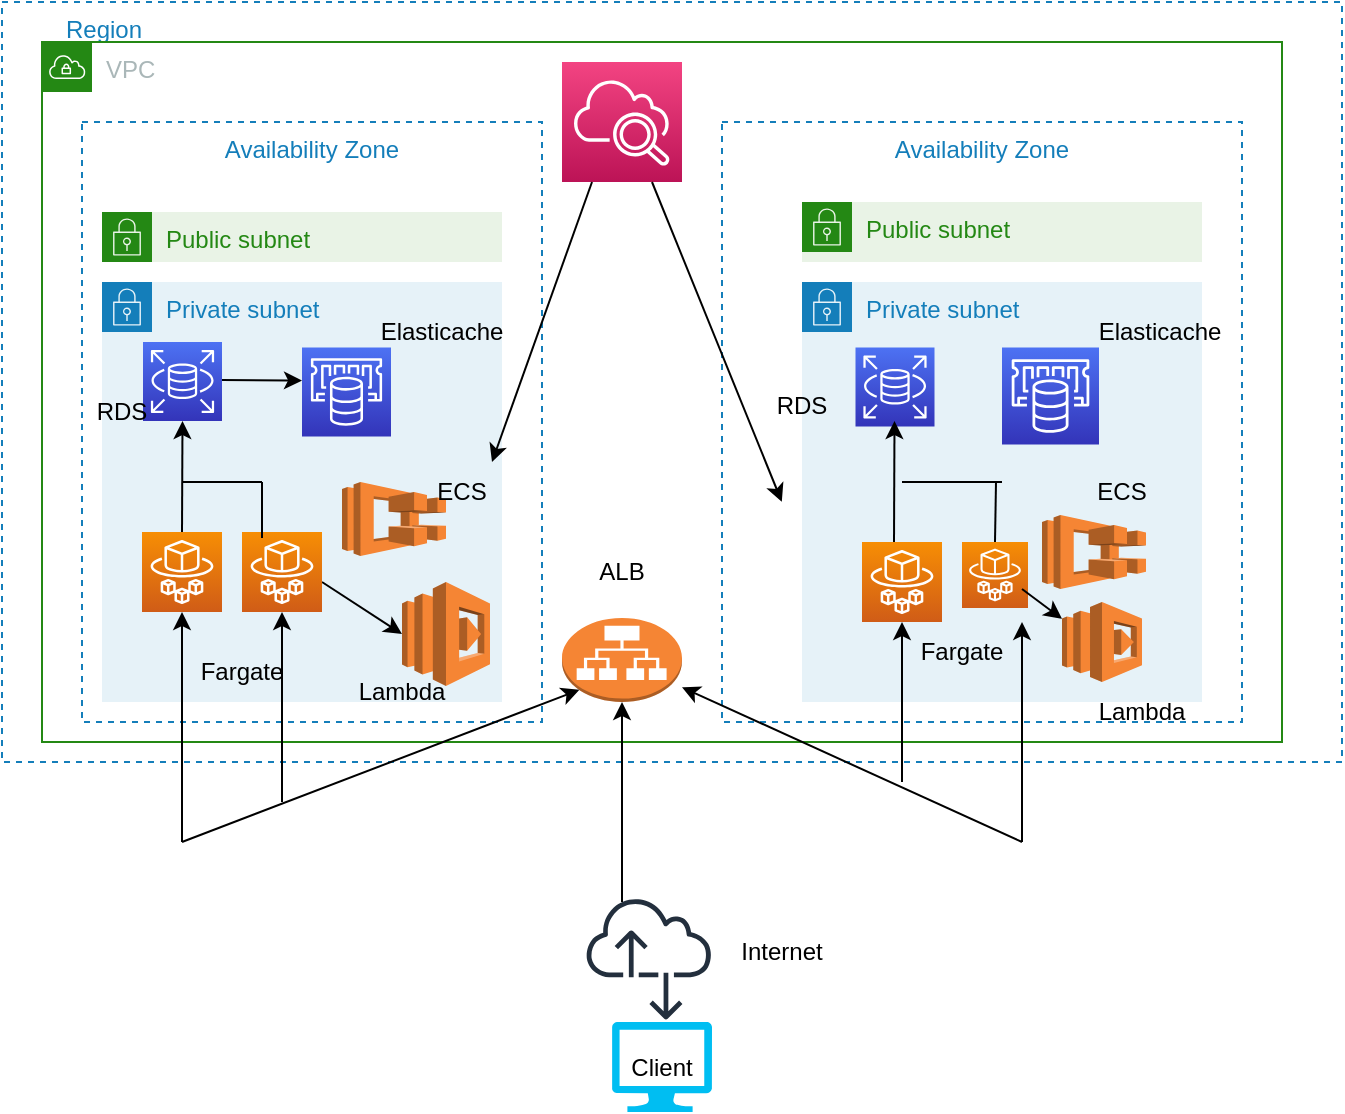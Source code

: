 <mxfile version="16.5.6" type="github"><diagram id="pVhhnxMKM2QqhEdTGyPi" name="Page-1"><mxGraphModel dx="994" dy="379" grid="1" gridSize="10" guides="1" tooltips="1" connect="1" arrows="1" fold="1" page="1" pageScale="1" pageWidth="700" pageHeight="1000" math="0" shadow="0"><root><mxCell id="0"/><mxCell id="1" parent="0"/><mxCell id="V_iwW__XcrFmSabZoZmK-1" value="Region" style="points=[[0,0],[0.25,0],[0.5,0],[0.75,0],[1,0],[1,0.25],[1,0.5],[1,0.75],[1,1],[0.75,1],[0.5,1],[0.25,1],[0,1],[0,0.75],[0,0.5],[0,0.25]];outlineConnect=0;gradientColor=none;html=1;whiteSpace=wrap;fontSize=12;fontStyle=0;container=1;pointerEvents=0;collapsible=0;recursiveResize=0;shape=mxgraph.aws4.group;grIcon=mxgraph.aws4.group_region.europe;strokeColor=#147EBA;fillColor=none;verticalAlign=top;align=left;spacingLeft=30;fontColor=#147EBA;dashed=1;" vertex="1" parent="1"><mxGeometry x="20" y="20" width="670" height="380" as="geometry"/></mxCell><mxCell id="V_iwW__XcrFmSabZoZmK-2" value="VPC" style="points=[[0,0],[0.25,0],[0.5,0],[0.75,0],[1,0],[1,0.25],[1,0.5],[1,0.75],[1,1],[0.75,1],[0.5,1],[0.25,1],[0,1],[0,0.75],[0,0.5],[0,0.25]];outlineConnect=0;gradientColor=none;html=1;whiteSpace=wrap;fontSize=12;fontStyle=0;container=1;pointerEvents=0;collapsible=0;recursiveResize=0;shape=mxgraph.aws4.group;grIcon=mxgraph.aws4.group_vpc;strokeColor=#248814;fillColor=none;verticalAlign=top;align=left;spacingLeft=30;fontColor=#AAB7B8;dashed=0;" vertex="1" parent="V_iwW__XcrFmSabZoZmK-1"><mxGeometry x="20" y="20" width="620" height="350" as="geometry"/></mxCell><object label="Availability Zone" id="V_iwW__XcrFmSabZoZmK-3"><mxCell style="fillColor=none;strokeColor=#147EBA;dashed=1;verticalAlign=top;fontStyle=0;fontColor=#147EBA;" vertex="1" parent="V_iwW__XcrFmSabZoZmK-2"><mxGeometry x="20" y="40" width="230" height="300" as="geometry"/></mxCell></object><mxCell id="V_iwW__XcrFmSabZoZmK-4" value="Availability Zone" style="fillColor=none;strokeColor=#147EBA;dashed=1;verticalAlign=top;fontStyle=0;fontColor=#147EBA;" vertex="1" parent="V_iwW__XcrFmSabZoZmK-2"><mxGeometry x="340" y="40" width="260" height="300" as="geometry"/></mxCell><mxCell id="V_iwW__XcrFmSabZoZmK-5" value="Public subnet" style="points=[[0,0],[0.25,0],[0.5,0],[0.75,0],[1,0],[1,0.25],[1,0.5],[1,0.75],[1,1],[0.75,1],[0.5,1],[0.25,1],[0,1],[0,0.75],[0,0.5],[0,0.25]];outlineConnect=0;gradientColor=none;html=1;whiteSpace=wrap;fontSize=12;fontStyle=0;container=1;pointerEvents=0;collapsible=0;recursiveResize=0;shape=mxgraph.aws4.group;grIcon=mxgraph.aws4.group_security_group;grStroke=0;strokeColor=#248814;fillColor=#E9F3E6;verticalAlign=top;align=left;spacingLeft=30;fontColor=#248814;dashed=0;" vertex="1" parent="V_iwW__XcrFmSabZoZmK-2"><mxGeometry x="30" y="85" width="200" height="25" as="geometry"/></mxCell><mxCell id="V_iwW__XcrFmSabZoZmK-6" value="Public subnet" style="points=[[0,0],[0.25,0],[0.5,0],[0.75,0],[1,0],[1,0.25],[1,0.5],[1,0.75],[1,1],[0.75,1],[0.5,1],[0.25,1],[0,1],[0,0.75],[0,0.5],[0,0.25]];outlineConnect=0;gradientColor=none;html=1;whiteSpace=wrap;fontSize=12;fontStyle=0;container=1;pointerEvents=0;collapsible=0;recursiveResize=0;shape=mxgraph.aws4.group;grIcon=mxgraph.aws4.group_security_group;grStroke=0;strokeColor=#248814;fillColor=#E9F3E6;verticalAlign=top;align=left;spacingLeft=30;fontColor=#248814;dashed=0;" vertex="1" parent="V_iwW__XcrFmSabZoZmK-2"><mxGeometry x="380" y="80" width="200" height="30" as="geometry"/></mxCell><mxCell id="V_iwW__XcrFmSabZoZmK-79" value="" style="endArrow=classic;html=1;rounded=0;" edge="1" parent="V_iwW__XcrFmSabZoZmK-6"><mxGeometry width="50" height="50" relative="1" as="geometry"><mxPoint x="42.75" y="139.75" as="sourcePoint"/><mxPoint x="42.75" y="79.75" as="targetPoint"/></mxGeometry></mxCell><mxCell id="V_iwW__XcrFmSabZoZmK-84" value="" style="endArrow=none;html=1;rounded=0;" edge="1" parent="V_iwW__XcrFmSabZoZmK-6"><mxGeometry width="50" height="50" relative="1" as="geometry"><mxPoint x="40" y="110" as="sourcePoint"/><mxPoint x="90" y="110" as="targetPoint"/></mxGeometry></mxCell><mxCell id="V_iwW__XcrFmSabZoZmK-87" value="" style="endArrow=none;html=1;rounded=0;" edge="1" parent="V_iwW__XcrFmSabZoZmK-6"><mxGeometry width="50" height="50" relative="1" as="geometry"><mxPoint x="89.5" y="150" as="sourcePoint"/><mxPoint x="90" y="110" as="targetPoint"/></mxGeometry></mxCell><mxCell id="V_iwW__XcrFmSabZoZmK-9" value="Private subnet" style="points=[[0,0],[0.25,0],[0.5,0],[0.75,0],[1,0],[1,0.25],[1,0.5],[1,0.75],[1,1],[0.75,1],[0.5,1],[0.25,1],[0,1],[0,0.75],[0,0.5],[0,0.25]];outlineConnect=0;gradientColor=none;html=1;whiteSpace=wrap;fontSize=12;fontStyle=0;container=0;pointerEvents=0;collapsible=0;recursiveResize=0;shape=mxgraph.aws4.group;grIcon=mxgraph.aws4.group_security_group;grStroke=0;strokeColor=#147EBA;fillColor=#E6F2F8;verticalAlign=top;align=left;spacingLeft=30;fontColor=#147EBA;dashed=0;" vertex="1" parent="V_iwW__XcrFmSabZoZmK-2"><mxGeometry x="30" y="120" width="200" height="210" as="geometry"/></mxCell><mxCell id="V_iwW__XcrFmSabZoZmK-11" value="Private subnet" style="points=[[0,0],[0.25,0],[0.5,0],[0.75,0],[1,0],[1,0.25],[1,0.5],[1,0.75],[1,1],[0.75,1],[0.5,1],[0.25,1],[0,1],[0,0.75],[0,0.5],[0,0.25]];outlineConnect=0;gradientColor=none;html=1;whiteSpace=wrap;fontSize=12;fontStyle=0;container=0;pointerEvents=0;collapsible=0;recursiveResize=0;shape=mxgraph.aws4.group;grIcon=mxgraph.aws4.group_security_group;grStroke=0;strokeColor=#147EBA;fillColor=#E6F2F8;verticalAlign=top;align=left;spacingLeft=30;fontColor=#147EBA;dashed=0;" vertex="1" parent="V_iwW__XcrFmSabZoZmK-2"><mxGeometry x="380" y="120" width="200" height="210" as="geometry"/></mxCell><mxCell id="V_iwW__XcrFmSabZoZmK-39" value="" style="endArrow=classic;html=1;rounded=0;entryX=0;entryY=0;entryDx=0;entryDy=0;" edge="1" parent="V_iwW__XcrFmSabZoZmK-2" target="V_iwW__XcrFmSabZoZmK-91"><mxGeometry width="50" height="50" relative="1" as="geometry"><mxPoint x="430" y="370" as="sourcePoint"/><mxPoint x="440" y="320" as="targetPoint"/></mxGeometry></mxCell><mxCell id="V_iwW__XcrFmSabZoZmK-40" value="" style="endArrow=classic;html=1;rounded=0;entryX=1;entryY=0;entryDx=0;entryDy=0;" edge="1" parent="V_iwW__XcrFmSabZoZmK-2" target="V_iwW__XcrFmSabZoZmK-91"><mxGeometry width="50" height="50" relative="1" as="geometry"><mxPoint x="490" y="400" as="sourcePoint"/><mxPoint x="490" y="320" as="targetPoint"/></mxGeometry></mxCell><mxCell id="V_iwW__XcrFmSabZoZmK-97" value="" style="sketch=0;points=[[0,0,0],[0.25,0,0],[0.5,0,0],[0.75,0,0],[1,0,0],[0,1,0],[0.25,1,0],[0.5,1,0],[0.75,1,0],[1,1,0],[0,0.25,0],[0,0.5,0],[0,0.75,0],[1,0.25,0],[1,0.5,0],[1,0.75,0]];points=[[0,0,0],[0.25,0,0],[0.5,0,0],[0.75,0,0],[1,0,0],[0,1,0],[0.25,1,0],[0.5,1,0],[0.75,1,0],[1,1,0],[0,0.25,0],[0,0.5,0],[0,0.75,0],[1,0.25,0],[1,0.5,0],[1,0.75,0]];outlineConnect=0;fontColor=#232F3E;gradientColor=#F34482;gradientDirection=north;fillColor=#BC1356;strokeColor=#ffffff;dashed=0;verticalLabelPosition=bottom;verticalAlign=top;align=center;html=1;fontSize=12;fontStyle=0;aspect=fixed;shape=mxgraph.aws4.resourceIcon;resIcon=mxgraph.aws4.cloudwatch_2;" vertex="1" parent="V_iwW__XcrFmSabZoZmK-2"><mxGeometry x="260" y="10" width="60" height="60" as="geometry"/></mxCell><mxCell id="V_iwW__XcrFmSabZoZmK-49" value="" style="outlineConnect=0;dashed=0;verticalLabelPosition=bottom;verticalAlign=top;align=center;html=1;shape=mxgraph.aws3.ecs;fillColor=#F58534;gradientColor=none;" vertex="1" parent="V_iwW__XcrFmSabZoZmK-2"><mxGeometry x="150" y="220" width="52" height="37" as="geometry"/></mxCell><mxCell id="V_iwW__XcrFmSabZoZmK-88" value="ECS" style="text;html=1;strokeColor=none;fillColor=none;align=center;verticalAlign=middle;whiteSpace=wrap;rounded=0;" vertex="1" parent="V_iwW__XcrFmSabZoZmK-2"><mxGeometry x="180" y="210" width="60" height="30" as="geometry"/></mxCell><mxCell id="V_iwW__XcrFmSabZoZmK-99" value="" style="outlineConnect=0;dashed=0;verticalLabelPosition=bottom;verticalAlign=top;align=center;html=1;shape=mxgraph.aws3.lambda;fillColor=#F58534;gradientColor=none;" vertex="1" parent="V_iwW__XcrFmSabZoZmK-2"><mxGeometry x="510" y="280" width="40" height="40" as="geometry"/></mxCell><mxCell id="V_iwW__XcrFmSabZoZmK-139" value="" style="endArrow=classic;html=1;rounded=0;entryX=0;entryY=0.5;entryDx=0;entryDy=0;entryPerimeter=0;" edge="1" parent="V_iwW__XcrFmSabZoZmK-2" target="V_iwW__XcrFmSabZoZmK-138"><mxGeometry width="50" height="50" relative="1" as="geometry"><mxPoint x="140" y="270" as="sourcePoint"/><mxPoint x="190" y="220" as="targetPoint"/></mxGeometry></mxCell><mxCell id="V_iwW__XcrFmSabZoZmK-144" value="" style="endArrow=classic;html=1;rounded=0;exitX=0.75;exitY=1;exitDx=0;exitDy=0;exitPerimeter=0;entryX=0.115;entryY=0.633;entryDx=0;entryDy=0;entryPerimeter=0;" edge="1" parent="V_iwW__XcrFmSabZoZmK-2" source="V_iwW__XcrFmSabZoZmK-97" target="V_iwW__XcrFmSabZoZmK-4"><mxGeometry width="50" height="50" relative="1" as="geometry"><mxPoint x="240" y="210" as="sourcePoint"/><mxPoint x="290" y="160" as="targetPoint"/></mxGeometry></mxCell><mxCell id="V_iwW__XcrFmSabZoZmK-145" value="" style="endArrow=classic;html=1;rounded=0;exitX=0.25;exitY=1;exitDx=0;exitDy=0;exitPerimeter=0;entryX=0.75;entryY=0;entryDx=0;entryDy=0;" edge="1" parent="V_iwW__XcrFmSabZoZmK-2" source="V_iwW__XcrFmSabZoZmK-97" target="V_iwW__XcrFmSabZoZmK-88"><mxGeometry width="50" height="50" relative="1" as="geometry"><mxPoint x="281" y="90" as="sourcePoint"/><mxPoint x="338.62" y="220" as="targetPoint"/></mxGeometry></mxCell><mxCell id="V_iwW__XcrFmSabZoZmK-18" value="" style="outlineConnect=0;dashed=0;verticalLabelPosition=bottom;verticalAlign=top;align=center;html=1;shape=mxgraph.aws3.application_load_balancer;fillColor=#F58534;gradientColor=none;" vertex="1" parent="V_iwW__XcrFmSabZoZmK-2"><mxGeometry x="260" y="288" width="60" height="42" as="geometry"/></mxCell><mxCell id="V_iwW__XcrFmSabZoZmK-19" value="ALB&lt;br&gt;" style="text;html=1;strokeColor=none;fillColor=none;align=center;verticalAlign=middle;whiteSpace=wrap;rounded=0;" vertex="1" parent="V_iwW__XcrFmSabZoZmK-2"><mxGeometry x="260" y="250" width="60" height="30" as="geometry"/></mxCell><mxCell id="V_iwW__XcrFmSabZoZmK-21" value="" style="sketch=0;points=[[0,0,0],[0.25,0,0],[0.5,0,0],[0.75,0,0],[1,0,0],[0,1,0],[0.25,1,0],[0.5,1,0],[0.75,1,0],[1,1,0],[0,0.25,0],[0,0.5,0],[0,0.75,0],[1,0.25,0],[1,0.5,0],[1,0.75,0]];outlineConnect=0;fontColor=#232F3E;gradientColor=#F78E04;gradientDirection=north;fillColor=#D05C17;strokeColor=#ffffff;dashed=0;verticalLabelPosition=bottom;verticalAlign=top;align=center;html=1;fontSize=12;fontStyle=0;aspect=fixed;shape=mxgraph.aws4.resourceIcon;resIcon=mxgraph.aws4.fargate;" vertex="1" parent="V_iwW__XcrFmSabZoZmK-2"><mxGeometry x="50" y="245" width="40" height="40" as="geometry"/></mxCell><mxCell id="V_iwW__XcrFmSabZoZmK-23" value="" style="sketch=0;points=[[0,0,0],[0.25,0,0],[0.5,0,0],[0.75,0,0],[1,0,0],[0,1,0],[0.25,1,0],[0.5,1,0],[0.75,1,0],[1,1,0],[0,0.25,0],[0,0.5,0],[0,0.75,0],[1,0.25,0],[1,0.5,0],[1,0.75,0]];outlineConnect=0;fontColor=#232F3E;gradientColor=#F78E04;gradientDirection=north;fillColor=#D05C17;strokeColor=#ffffff;dashed=0;verticalLabelPosition=bottom;verticalAlign=top;align=center;html=1;fontSize=12;fontStyle=0;aspect=fixed;shape=mxgraph.aws4.resourceIcon;resIcon=mxgraph.aws4.fargate;" vertex="1" parent="V_iwW__XcrFmSabZoZmK-2"><mxGeometry x="100" y="245" width="40" height="40" as="geometry"/></mxCell><mxCell id="V_iwW__XcrFmSabZoZmK-38" value="" style="endArrow=classic;html=1;rounded=0;entryX=0.5;entryY=1;entryDx=0;entryDy=0;entryPerimeter=0;" edge="1" parent="V_iwW__XcrFmSabZoZmK-2" target="V_iwW__XcrFmSabZoZmK-23"><mxGeometry width="50" height="50" relative="1" as="geometry"><mxPoint x="120" y="380" as="sourcePoint"/><mxPoint x="120" y="300" as="targetPoint"/></mxGeometry></mxCell><mxCell id="V_iwW__XcrFmSabZoZmK-85" value="" style="endArrow=none;html=1;rounded=0;" edge="1" parent="V_iwW__XcrFmSabZoZmK-2"><mxGeometry width="50" height="50" relative="1" as="geometry"><mxPoint x="110" y="248" as="sourcePoint"/><mxPoint x="110" y="220" as="targetPoint"/></mxGeometry></mxCell><mxCell id="V_iwW__XcrFmSabZoZmK-90" value="Fargate" style="text;html=1;strokeColor=none;fillColor=none;align=center;verticalAlign=middle;whiteSpace=wrap;rounded=0;" vertex="1" parent="V_iwW__XcrFmSabZoZmK-2"><mxGeometry x="70" y="300" width="60" height="30" as="geometry"/></mxCell><mxCell id="V_iwW__XcrFmSabZoZmK-142" value="Lambda&lt;br&gt;" style="text;html=1;strokeColor=none;fillColor=none;align=center;verticalAlign=middle;whiteSpace=wrap;rounded=0;" vertex="1" parent="V_iwW__XcrFmSabZoZmK-2"><mxGeometry x="150" y="320" width="60" height="10" as="geometry"/></mxCell><mxCell id="V_iwW__XcrFmSabZoZmK-73" value="" style="sketch=0;points=[[0,0,0],[0.25,0,0],[0.5,0,0],[0.75,0,0],[1,0,0],[0,1,0],[0.25,1,0],[0.5,1,0],[0.75,1,0],[1,1,0],[0,0.25,0],[0,0.5,0],[0,0.75,0],[1,0.25,0],[1,0.5,0],[1,0.75,0]];outlineConnect=0;fontColor=#232F3E;gradientColor=#4D72F3;gradientDirection=north;fillColor=#3334B9;strokeColor=#ffffff;dashed=0;verticalLabelPosition=bottom;verticalAlign=top;align=center;html=1;fontSize=12;fontStyle=0;aspect=fixed;shape=mxgraph.aws4.resourceIcon;resIcon=mxgraph.aws4.rds;" vertex="1" parent="V_iwW__XcrFmSabZoZmK-2"><mxGeometry x="50.5" y="150" width="39.5" height="39.5" as="geometry"/></mxCell><mxCell id="V_iwW__XcrFmSabZoZmK-78" value="" style="endArrow=classic;html=1;rounded=0;exitX=0.5;exitY=0;exitDx=0;exitDy=0;exitPerimeter=0;entryX=0.5;entryY=1;entryDx=0;entryDy=0;entryPerimeter=0;" edge="1" parent="V_iwW__XcrFmSabZoZmK-2" source="V_iwW__XcrFmSabZoZmK-21" target="V_iwW__XcrFmSabZoZmK-73"><mxGeometry width="50" height="50" relative="1" as="geometry"><mxPoint x="60" y="212.25" as="sourcePoint"/><mxPoint x="80" y="182.25" as="targetPoint"/></mxGeometry></mxCell><mxCell id="V_iwW__XcrFmSabZoZmK-53" value="" style="sketch=0;points=[[0,0,0],[0.25,0,0],[0.5,0,0],[0.75,0,0],[1,0,0],[0,1,0],[0.25,1,0],[0.5,1,0],[0.75,1,0],[1,1,0],[0,0.25,0],[0,0.5,0],[0,0.75,0],[1,0.25,0],[1,0.5,0],[1,0.75,0]];outlineConnect=0;fontColor=#232F3E;gradientColor=#4D72F3;gradientDirection=north;fillColor=#3334B9;strokeColor=#ffffff;dashed=0;verticalLabelPosition=bottom;verticalAlign=top;align=center;html=1;fontSize=12;fontStyle=0;aspect=fixed;shape=mxgraph.aws4.resourceIcon;resIcon=mxgraph.aws4.elasticache;" vertex="1" parent="V_iwW__XcrFmSabZoZmK-2"><mxGeometry x="130" y="152.75" width="44.5" height="44.5" as="geometry"/></mxCell><mxCell id="V_iwW__XcrFmSabZoZmK-155" value="" style="endArrow=classic;html=1;rounded=0;" edge="1" parent="V_iwW__XcrFmSabZoZmK-2"><mxGeometry width="50" height="50" relative="1" as="geometry"><mxPoint x="90" y="169" as="sourcePoint"/><mxPoint x="130" y="169.25" as="targetPoint"/><Array as="points"/></mxGeometry></mxCell><mxCell id="V_iwW__XcrFmSabZoZmK-156" value="RDS" style="text;html=1;strokeColor=none;fillColor=none;align=center;verticalAlign=middle;whiteSpace=wrap;rounded=0;" vertex="1" parent="V_iwW__XcrFmSabZoZmK-2"><mxGeometry x="350" y="167.25" width="60" height="30" as="geometry"/></mxCell><mxCell id="V_iwW__XcrFmSabZoZmK-157" value="Elasticache" style="text;html=1;strokeColor=none;fillColor=none;align=center;verticalAlign=middle;whiteSpace=wrap;rounded=0;" vertex="1" parent="V_iwW__XcrFmSabZoZmK-2"><mxGeometry x="170" y="129.5" width="60" height="30" as="geometry"/></mxCell><mxCell id="V_iwW__XcrFmSabZoZmK-34" value="" style="sketch=0;points=[[0,0,0],[0.25,0,0],[0.5,0,0],[0.75,0,0],[1,0,0],[0,1,0],[0.25,1,0],[0.5,1,0],[0.75,1,0],[1,1,0],[0,0.25,0],[0,0.5,0],[0,0.75,0],[1,0.25,0],[1,0.5,0],[1,0.75,0]];outlineConnect=0;fontColor=#232F3E;gradientColor=#F78E04;gradientDirection=north;fillColor=#D05C17;strokeColor=#ffffff;dashed=0;verticalLabelPosition=bottom;verticalAlign=top;align=center;html=1;fontSize=12;fontStyle=0;aspect=fixed;shape=mxgraph.aws4.resourceIcon;resIcon=mxgraph.aws4.fargate;" vertex="1" parent="V_iwW__XcrFmSabZoZmK-2"><mxGeometry x="410" y="250" width="40" height="40" as="geometry"/></mxCell><mxCell id="V_iwW__XcrFmSabZoZmK-35" value="" style="sketch=0;points=[[0,0,0],[0.25,0,0],[0.5,0,0],[0.75,0,0],[1,0,0],[0,1,0],[0.25,1,0],[0.5,1,0],[0.75,1,0],[1,1,0],[0,0.25,0],[0,0.5,0],[0,0.75,0],[1,0.25,0],[1,0.5,0],[1,0.75,0]];outlineConnect=0;fontColor=#232F3E;gradientColor=#F78E04;gradientDirection=north;fillColor=#D05C17;strokeColor=#ffffff;dashed=0;verticalLabelPosition=bottom;verticalAlign=top;align=center;html=1;fontSize=12;fontStyle=0;aspect=fixed;shape=mxgraph.aws4.resourceIcon;resIcon=mxgraph.aws4.fargate;" vertex="1" parent="V_iwW__XcrFmSabZoZmK-2"><mxGeometry x="460" y="250" width="33" height="33" as="geometry"/></mxCell><mxCell id="V_iwW__XcrFmSabZoZmK-50" value="" style="outlineConnect=0;dashed=0;verticalLabelPosition=bottom;verticalAlign=top;align=center;html=1;shape=mxgraph.aws3.ecs;fillColor=#F58534;gradientColor=none;" vertex="1" parent="V_iwW__XcrFmSabZoZmK-2"><mxGeometry x="500" y="236.5" width="52" height="37" as="geometry"/></mxCell><mxCell id="V_iwW__XcrFmSabZoZmK-89" value="ECS" style="text;html=1;strokeColor=none;fillColor=none;align=center;verticalAlign=middle;whiteSpace=wrap;rounded=0;" vertex="1" parent="V_iwW__XcrFmSabZoZmK-2"><mxGeometry x="510" y="210" width="60" height="30" as="geometry"/></mxCell><mxCell id="V_iwW__XcrFmSabZoZmK-91" value="Fargate" style="text;html=1;strokeColor=none;fillColor=none;align=center;verticalAlign=middle;whiteSpace=wrap;rounded=0;" vertex="1" parent="V_iwW__XcrFmSabZoZmK-2"><mxGeometry x="430" y="290" width="60" height="30" as="geometry"/></mxCell><mxCell id="V_iwW__XcrFmSabZoZmK-141" value="" style="endArrow=classic;html=1;rounded=0;entryX=0;entryY=0.21;entryDx=0;entryDy=0;entryPerimeter=0;" edge="1" parent="V_iwW__XcrFmSabZoZmK-2" target="V_iwW__XcrFmSabZoZmK-99"><mxGeometry width="50" height="50" relative="1" as="geometry"><mxPoint x="490" y="273.5" as="sourcePoint"/><mxPoint x="530" y="299.5" as="targetPoint"/></mxGeometry></mxCell><mxCell id="V_iwW__XcrFmSabZoZmK-143" value="Lambda&lt;br&gt;" style="text;html=1;strokeColor=none;fillColor=none;align=center;verticalAlign=middle;whiteSpace=wrap;rounded=0;" vertex="1" parent="V_iwW__XcrFmSabZoZmK-2"><mxGeometry x="520" y="330" width="60" height="10" as="geometry"/></mxCell><mxCell id="V_iwW__XcrFmSabZoZmK-52" value="" style="sketch=0;points=[[0,0,0],[0.25,0,0],[0.5,0,0],[0.75,0,0],[1,0,0],[0,1,0],[0.25,1,0],[0.5,1,0],[0.75,1,0],[1,1,0],[0,0.25,0],[0,0.5,0],[0,0.75,0],[1,0.25,0],[1,0.5,0],[1,0.75,0]];outlineConnect=0;fontColor=#232F3E;gradientColor=#4D72F3;gradientDirection=north;fillColor=#3334B9;strokeColor=#ffffff;dashed=0;verticalLabelPosition=bottom;verticalAlign=top;align=center;html=1;fontSize=12;fontStyle=0;aspect=fixed;shape=mxgraph.aws4.resourceIcon;resIcon=mxgraph.aws4.rds;" vertex="1" parent="V_iwW__XcrFmSabZoZmK-2"><mxGeometry x="406.75" y="152.75" width="39.5" height="39.5" as="geometry"/></mxCell><mxCell id="V_iwW__XcrFmSabZoZmK-75" value="" style="sketch=0;points=[[0,0,0],[0.25,0,0],[0.5,0,0],[0.75,0,0],[1,0,0],[0,1,0],[0.25,1,0],[0.5,1,0],[0.75,1,0],[1,1,0],[0,0.25,0],[0,0.5,0],[0,0.75,0],[1,0.25,0],[1,0.5,0],[1,0.75,0]];outlineConnect=0;fontColor=#232F3E;gradientColor=#4D72F3;gradientDirection=north;fillColor=#3334B9;strokeColor=#ffffff;dashed=0;verticalLabelPosition=bottom;verticalAlign=top;align=center;html=1;fontSize=12;fontStyle=0;aspect=fixed;shape=mxgraph.aws4.resourceIcon;resIcon=mxgraph.aws4.elasticache;" vertex="1" parent="V_iwW__XcrFmSabZoZmK-2"><mxGeometry x="480" y="152.75" width="48.5" height="48.5" as="geometry"/></mxCell><mxCell id="V_iwW__XcrFmSabZoZmK-158" value="Elasticache" style="text;html=1;strokeColor=none;fillColor=none;align=center;verticalAlign=middle;whiteSpace=wrap;rounded=0;" vertex="1" parent="V_iwW__XcrFmSabZoZmK-2"><mxGeometry x="528.5" y="129.5" width="60" height="30" as="geometry"/></mxCell><mxCell id="V_iwW__XcrFmSabZoZmK-162" value="" style="endArrow=classic;html=1;rounded=0;entryX=0.5;entryY=1;entryDx=0;entryDy=0;entryPerimeter=0;" edge="1" parent="V_iwW__XcrFmSabZoZmK-2"><mxGeometry width="50" height="50" relative="1" as="geometry"><mxPoint x="426" y="250" as="sourcePoint"/><mxPoint x="426.25" y="189.5" as="targetPoint"/></mxGeometry></mxCell><mxCell id="V_iwW__XcrFmSabZoZmK-164" value="" style="endArrow=none;html=1;rounded=0;" edge="1" parent="V_iwW__XcrFmSabZoZmK-2"><mxGeometry width="50" height="50" relative="1" as="geometry"><mxPoint x="430" y="220" as="sourcePoint"/><mxPoint x="480" y="220" as="targetPoint"/></mxGeometry></mxCell><mxCell id="V_iwW__XcrFmSabZoZmK-12" value="" style="verticalLabelPosition=bottom;html=1;verticalAlign=top;align=center;strokeColor=none;fillColor=#00BEF2;shape=mxgraph.azure.computer;pointerEvents=1;" vertex="1" parent="1"><mxGeometry x="325" y="530" width="50" height="45" as="geometry"/></mxCell><mxCell id="V_iwW__XcrFmSabZoZmK-13" value="&lt;br&gt;Client" style="text;html=1;strokeColor=none;fillColor=none;align=center;verticalAlign=middle;whiteSpace=wrap;rounded=0;" vertex="1" parent="1"><mxGeometry x="320" y="530" width="60" height="30" as="geometry"/></mxCell><mxCell id="V_iwW__XcrFmSabZoZmK-14" value="" style="sketch=0;outlineConnect=0;fontColor=#232F3E;gradientColor=none;fillColor=#232F3D;strokeColor=none;dashed=0;verticalLabelPosition=bottom;verticalAlign=top;align=center;html=1;fontSize=12;fontStyle=0;aspect=fixed;pointerEvents=1;shape=mxgraph.aws4.internet_alt2;" vertex="1" parent="1"><mxGeometry x="312" y="467" width="63" height="63" as="geometry"/></mxCell><mxCell id="V_iwW__XcrFmSabZoZmK-15" value="Internet" style="text;html=1;strokeColor=none;fillColor=none;align=center;verticalAlign=middle;whiteSpace=wrap;rounded=0;" vertex="1" parent="1"><mxGeometry x="380" y="480" width="60" height="30" as="geometry"/></mxCell><mxCell id="V_iwW__XcrFmSabZoZmK-20" value="" style="endArrow=classic;html=1;rounded=0;" edge="1" parent="1" target="V_iwW__XcrFmSabZoZmK-18"><mxGeometry width="50" height="50" relative="1" as="geometry"><mxPoint x="330" y="470" as="sourcePoint"/><mxPoint x="343" y="400" as="targetPoint"/></mxGeometry></mxCell><mxCell id="V_iwW__XcrFmSabZoZmK-37" value="" style="endArrow=classic;html=1;rounded=0;entryX=0.5;entryY=1;entryDx=0;entryDy=0;entryPerimeter=0;" edge="1" parent="1" target="V_iwW__XcrFmSabZoZmK-21"><mxGeometry width="50" height="50" relative="1" as="geometry"><mxPoint x="110" y="440" as="sourcePoint"/><mxPoint x="120" y="460" as="targetPoint"/></mxGeometry></mxCell><mxCell id="V_iwW__XcrFmSabZoZmK-47" value="" style="endArrow=classic;html=1;rounded=0;entryX=0.145;entryY=0.855;entryDx=0;entryDy=0;entryPerimeter=0;" edge="1" parent="1" target="V_iwW__XcrFmSabZoZmK-18"><mxGeometry width="50" height="50" relative="1" as="geometry"><mxPoint x="110" y="440" as="sourcePoint"/><mxPoint x="310" y="440" as="targetPoint"/></mxGeometry></mxCell><mxCell id="V_iwW__XcrFmSabZoZmK-48" value="" style="endArrow=classic;html=1;rounded=0;" edge="1" parent="1" target="V_iwW__XcrFmSabZoZmK-18"><mxGeometry width="50" height="50" relative="1" as="geometry"><mxPoint x="530" y="440" as="sourcePoint"/><mxPoint x="370" y="440" as="targetPoint"/></mxGeometry></mxCell><mxCell id="V_iwW__XcrFmSabZoZmK-81" value="" style="endArrow=none;html=1;rounded=0;" edge="1" parent="1"><mxGeometry width="50" height="50" relative="1" as="geometry"><mxPoint x="110" y="260" as="sourcePoint"/><mxPoint x="150" y="260" as="targetPoint"/></mxGeometry></mxCell><mxCell id="V_iwW__XcrFmSabZoZmK-138" value="" style="outlineConnect=0;dashed=0;verticalLabelPosition=bottom;verticalAlign=top;align=center;html=1;shape=mxgraph.aws3.lambda;fillColor=#F58534;gradientColor=none;" vertex="1" parent="1"><mxGeometry x="220" y="310" width="44" height="52" as="geometry"/></mxCell><mxCell id="V_iwW__XcrFmSabZoZmK-160" value="RDS" style="text;html=1;strokeColor=none;fillColor=none;align=center;verticalAlign=middle;whiteSpace=wrap;rounded=0;" vertex="1" parent="1"><mxGeometry x="50" y="209.5" width="60" height="30" as="geometry"/></mxCell><mxCell id="V_iwW__XcrFmSabZoZmK-166" value="" style="endArrow=none;html=1;rounded=0;entryX=0.5;entryY=0;entryDx=0;entryDy=0;entryPerimeter=0;" edge="1" parent="1" target="V_iwW__XcrFmSabZoZmK-35"><mxGeometry width="50" height="50" relative="1" as="geometry"><mxPoint x="517" y="260" as="sourcePoint"/><mxPoint x="510" y="270" as="targetPoint"/></mxGeometry></mxCell></root></mxGraphModel></diagram></mxfile>